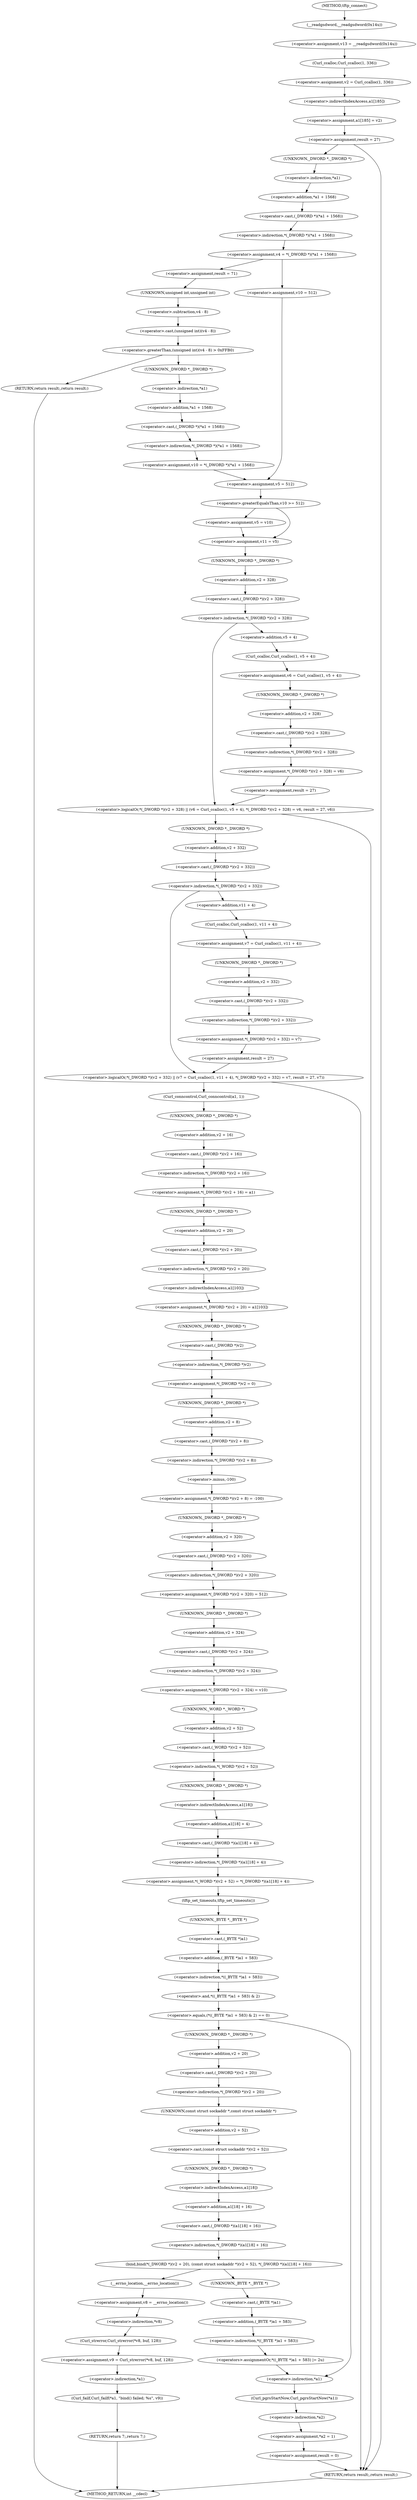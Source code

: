 digraph tftp_connect {  
"1000129" [label = "(<operator>.assignment,v13 = __readgsdword(0x14u))" ]
"1000131" [label = "(__readgsdword,__readgsdword(0x14u))" ]
"1000133" [label = "(<operator>.assignment,v2 = Curl_ccalloc(1, 336))" ]
"1000135" [label = "(Curl_ccalloc,Curl_ccalloc(1, 336))" ]
"1000138" [label = "(<operator>.assignment,a1[185] = v2)" ]
"1000139" [label = "(<operator>.indirectIndexAccess,a1[185])" ]
"1000143" [label = "(<operator>.assignment,result = 27)" ]
"1000149" [label = "(<operator>.assignment,v4 = *(_DWORD *)(*a1 + 1568))" ]
"1000151" [label = "(<operator>.indirection,*(_DWORD *)(*a1 + 1568))" ]
"1000152" [label = "(<operator>.cast,(_DWORD *)(*a1 + 1568))" ]
"1000153" [label = "(UNKNOWN,_DWORD *,_DWORD *)" ]
"1000154" [label = "(<operator>.addition,*a1 + 1568)" ]
"1000155" [label = "(<operator>.indirection,*a1)" ]
"1000161" [label = "(<operator>.assignment,result = 71)" ]
"1000165" [label = "(<operator>.greaterThan,(unsigned int)(v4 - 8) > 0xFFB0)" ]
"1000166" [label = "(<operator>.cast,(unsigned int)(v4 - 8))" ]
"1000167" [label = "(UNKNOWN,unsigned int,unsigned int)" ]
"1000168" [label = "(<operator>.subtraction,v4 - 8)" ]
"1000172" [label = "(RETURN,return result;,return result;)" ]
"1000174" [label = "(<operator>.assignment,v10 = *(_DWORD *)(*a1 + 1568))" ]
"1000176" [label = "(<operator>.indirection,*(_DWORD *)(*a1 + 1568))" ]
"1000177" [label = "(<operator>.cast,(_DWORD *)(*a1 + 1568))" ]
"1000178" [label = "(UNKNOWN,_DWORD *,_DWORD *)" ]
"1000179" [label = "(<operator>.addition,*a1 + 1568)" ]
"1000180" [label = "(<operator>.indirection,*a1)" ]
"1000185" [label = "(<operator>.assignment,v10 = 512)" ]
"1000188" [label = "(<operator>.assignment,v5 = 512)" ]
"1000192" [label = "(<operator>.greaterEqualsThan,v10 >= 512)" ]
"1000195" [label = "(<operator>.assignment,v5 = v10)" ]
"1000198" [label = "(<operator>.assignment,v11 = v5)" ]
"1000202" [label = "(<operator>.logicalOr,*(_DWORD *)(v2 + 328) || (v6 = Curl_ccalloc(1, v5 + 4), *(_DWORD *)(v2 + 328) = v6, result = 27, v6))" ]
"1000203" [label = "(<operator>.indirection,*(_DWORD *)(v2 + 328))" ]
"1000204" [label = "(<operator>.cast,(_DWORD *)(v2 + 328))" ]
"1000205" [label = "(UNKNOWN,_DWORD *,_DWORD *)" ]
"1000206" [label = "(<operator>.addition,v2 + 328)" ]
"1000210" [label = "(<operator>.assignment,v6 = Curl_ccalloc(1, v5 + 4))" ]
"1000212" [label = "(Curl_ccalloc,Curl_ccalloc(1, v5 + 4))" ]
"1000214" [label = "(<operator>.addition,v5 + 4)" ]
"1000218" [label = "(<operator>.assignment,*(_DWORD *)(v2 + 328) = v6)" ]
"1000219" [label = "(<operator>.indirection,*(_DWORD *)(v2 + 328))" ]
"1000220" [label = "(<operator>.cast,(_DWORD *)(v2 + 328))" ]
"1000221" [label = "(UNKNOWN,_DWORD *,_DWORD *)" ]
"1000222" [label = "(<operator>.addition,v2 + 328)" ]
"1000227" [label = "(<operator>.assignment,result = 27)" ]
"1000233" [label = "(<operator>.logicalOr,*(_DWORD *)(v2 + 332) || (v7 = Curl_ccalloc(1, v11 + 4), *(_DWORD *)(v2 + 332) = v7, result = 27, v7))" ]
"1000234" [label = "(<operator>.indirection,*(_DWORD *)(v2 + 332))" ]
"1000235" [label = "(<operator>.cast,(_DWORD *)(v2 + 332))" ]
"1000236" [label = "(UNKNOWN,_DWORD *,_DWORD *)" ]
"1000237" [label = "(<operator>.addition,v2 + 332)" ]
"1000241" [label = "(<operator>.assignment,v7 = Curl_ccalloc(1, v11 + 4))" ]
"1000243" [label = "(Curl_ccalloc,Curl_ccalloc(1, v11 + 4))" ]
"1000245" [label = "(<operator>.addition,v11 + 4)" ]
"1000249" [label = "(<operator>.assignment,*(_DWORD *)(v2 + 332) = v7)" ]
"1000250" [label = "(<operator>.indirection,*(_DWORD *)(v2 + 332))" ]
"1000251" [label = "(<operator>.cast,(_DWORD *)(v2 + 332))" ]
"1000252" [label = "(UNKNOWN,_DWORD *,_DWORD *)" ]
"1000253" [label = "(<operator>.addition,v2 + 332)" ]
"1000258" [label = "(<operator>.assignment,result = 27)" ]
"1000263" [label = "(Curl_conncontrol,Curl_conncontrol(a1, 1))" ]
"1000266" [label = "(<operator>.assignment,*(_DWORD *)(v2 + 16) = a1)" ]
"1000267" [label = "(<operator>.indirection,*(_DWORD *)(v2 + 16))" ]
"1000268" [label = "(<operator>.cast,(_DWORD *)(v2 + 16))" ]
"1000269" [label = "(UNKNOWN,_DWORD *,_DWORD *)" ]
"1000270" [label = "(<operator>.addition,v2 + 16)" ]
"1000274" [label = "(<operator>.assignment,*(_DWORD *)(v2 + 20) = a1[103])" ]
"1000275" [label = "(<operator>.indirection,*(_DWORD *)(v2 + 20))" ]
"1000276" [label = "(<operator>.cast,(_DWORD *)(v2 + 20))" ]
"1000277" [label = "(UNKNOWN,_DWORD *,_DWORD *)" ]
"1000278" [label = "(<operator>.addition,v2 + 20)" ]
"1000281" [label = "(<operator>.indirectIndexAccess,a1[103])" ]
"1000284" [label = "(<operator>.assignment,*(_DWORD *)v2 = 0)" ]
"1000285" [label = "(<operator>.indirection,*(_DWORD *)v2)" ]
"1000286" [label = "(<operator>.cast,(_DWORD *)v2)" ]
"1000287" [label = "(UNKNOWN,_DWORD *,_DWORD *)" ]
"1000290" [label = "(<operator>.assignment,*(_DWORD *)(v2 + 8) = -100)" ]
"1000291" [label = "(<operator>.indirection,*(_DWORD *)(v2 + 8))" ]
"1000292" [label = "(<operator>.cast,(_DWORD *)(v2 + 8))" ]
"1000293" [label = "(UNKNOWN,_DWORD *,_DWORD *)" ]
"1000294" [label = "(<operator>.addition,v2 + 8)" ]
"1000297" [label = "(<operator>.minus,-100)" ]
"1000299" [label = "(<operator>.assignment,*(_DWORD *)(v2 + 320) = 512)" ]
"1000300" [label = "(<operator>.indirection,*(_DWORD *)(v2 + 320))" ]
"1000301" [label = "(<operator>.cast,(_DWORD *)(v2 + 320))" ]
"1000302" [label = "(UNKNOWN,_DWORD *,_DWORD *)" ]
"1000303" [label = "(<operator>.addition,v2 + 320)" ]
"1000307" [label = "(<operator>.assignment,*(_DWORD *)(v2 + 324) = v10)" ]
"1000308" [label = "(<operator>.indirection,*(_DWORD *)(v2 + 324))" ]
"1000309" [label = "(<operator>.cast,(_DWORD *)(v2 + 324))" ]
"1000310" [label = "(UNKNOWN,_DWORD *,_DWORD *)" ]
"1000311" [label = "(<operator>.addition,v2 + 324)" ]
"1000315" [label = "(<operator>.assignment,*(_WORD *)(v2 + 52) = *(_DWORD *)(a1[18] + 4))" ]
"1000316" [label = "(<operator>.indirection,*(_WORD *)(v2 + 52))" ]
"1000317" [label = "(<operator>.cast,(_WORD *)(v2 + 52))" ]
"1000318" [label = "(UNKNOWN,_WORD *,_WORD *)" ]
"1000319" [label = "(<operator>.addition,v2 + 52)" ]
"1000322" [label = "(<operator>.indirection,*(_DWORD *)(a1[18] + 4))" ]
"1000323" [label = "(<operator>.cast,(_DWORD *)(a1[18] + 4))" ]
"1000324" [label = "(UNKNOWN,_DWORD *,_DWORD *)" ]
"1000325" [label = "(<operator>.addition,a1[18] + 4)" ]
"1000326" [label = "(<operator>.indirectIndexAccess,a1[18])" ]
"1000330" [label = "(tftp_set_timeouts,tftp_set_timeouts())" ]
"1000332" [label = "(<operator>.equals,(*((_BYTE *)a1 + 583) & 2) == 0)" ]
"1000333" [label = "(<operator>.and,*((_BYTE *)a1 + 583) & 2)" ]
"1000334" [label = "(<operator>.indirection,*((_BYTE *)a1 + 583))" ]
"1000335" [label = "(<operator>.addition,(_BYTE *)a1 + 583)" ]
"1000336" [label = "(<operator>.cast,(_BYTE *)a1)" ]
"1000337" [label = "(UNKNOWN,_BYTE *,_BYTE *)" ]
"1000344" [label = "(bind,bind(*(_DWORD *)(v2 + 20), (const struct sockaddr *)(v2 + 52), *(_DWORD *)(a1[18] + 16)))" ]
"1000345" [label = "(<operator>.indirection,*(_DWORD *)(v2 + 20))" ]
"1000346" [label = "(<operator>.cast,(_DWORD *)(v2 + 20))" ]
"1000347" [label = "(UNKNOWN,_DWORD *,_DWORD *)" ]
"1000348" [label = "(<operator>.addition,v2 + 20)" ]
"1000351" [label = "(<operator>.cast,(const struct sockaddr *)(v2 + 52))" ]
"1000352" [label = "(UNKNOWN,const struct sockaddr *,const struct sockaddr *)" ]
"1000353" [label = "(<operator>.addition,v2 + 52)" ]
"1000356" [label = "(<operator>.indirection,*(_DWORD *)(a1[18] + 16))" ]
"1000357" [label = "(<operator>.cast,(_DWORD *)(a1[18] + 16))" ]
"1000358" [label = "(UNKNOWN,_DWORD *,_DWORD *)" ]
"1000359" [label = "(<operator>.addition,a1[18] + 16)" ]
"1000360" [label = "(<operator>.indirectIndexAccess,a1[18])" ]
"1000365" [label = "(<operator>.assignment,v8 = __errno_location())" ]
"1000367" [label = "(__errno_location,__errno_location())" ]
"1000368" [label = "(<operator>.assignment,v9 = Curl_strerror(*v8, buf, 128))" ]
"1000370" [label = "(Curl_strerror,Curl_strerror(*v8, buf, 128))" ]
"1000371" [label = "(<operator>.indirection,*v8)" ]
"1000375" [label = "(Curl_failf,Curl_failf(*a1, \"bind() failed; %s\", v9))" ]
"1000376" [label = "(<operator>.indirection,*a1)" ]
"1000380" [label = "(RETURN,return 7;,return 7;)" ]
"1000382" [label = "(<operators>.assignmentOr,*((_BYTE *)a1 + 583) |= 2u)" ]
"1000383" [label = "(<operator>.indirection,*((_BYTE *)a1 + 583))" ]
"1000384" [label = "(<operator>.addition,(_BYTE *)a1 + 583)" ]
"1000385" [label = "(<operator>.cast,(_BYTE *)a1)" ]
"1000386" [label = "(UNKNOWN,_BYTE *,_BYTE *)" ]
"1000390" [label = "(Curl_pgrsStartNow,Curl_pgrsStartNow(*a1))" ]
"1000391" [label = "(<operator>.indirection,*a1)" ]
"1000393" [label = "(<operator>.assignment,*a2 = 1)" ]
"1000394" [label = "(<operator>.indirection,*a2)" ]
"1000397" [label = "(<operator>.assignment,result = 0)" ]
"1000400" [label = "(RETURN,return result;,return result;)" ]
"1000113" [label = "(METHOD,tftp_connect)" ]
"1000402" [label = "(METHOD_RETURN,int __cdecl)" ]
  "1000129" -> "1000135" 
  "1000131" -> "1000129" 
  "1000133" -> "1000139" 
  "1000135" -> "1000133" 
  "1000138" -> "1000143" 
  "1000139" -> "1000138" 
  "1000143" -> "1000153" 
  "1000143" -> "1000400" 
  "1000149" -> "1000161" 
  "1000149" -> "1000185" 
  "1000151" -> "1000149" 
  "1000152" -> "1000151" 
  "1000153" -> "1000155" 
  "1000154" -> "1000152" 
  "1000155" -> "1000154" 
  "1000161" -> "1000167" 
  "1000165" -> "1000172" 
  "1000165" -> "1000178" 
  "1000166" -> "1000165" 
  "1000167" -> "1000168" 
  "1000168" -> "1000166" 
  "1000172" -> "1000402" 
  "1000174" -> "1000188" 
  "1000176" -> "1000174" 
  "1000177" -> "1000176" 
  "1000178" -> "1000180" 
  "1000179" -> "1000177" 
  "1000180" -> "1000179" 
  "1000185" -> "1000188" 
  "1000188" -> "1000192" 
  "1000192" -> "1000195" 
  "1000192" -> "1000198" 
  "1000195" -> "1000198" 
  "1000198" -> "1000205" 
  "1000202" -> "1000236" 
  "1000202" -> "1000400" 
  "1000203" -> "1000202" 
  "1000203" -> "1000214" 
  "1000204" -> "1000203" 
  "1000205" -> "1000206" 
  "1000206" -> "1000204" 
  "1000210" -> "1000221" 
  "1000212" -> "1000210" 
  "1000214" -> "1000212" 
  "1000218" -> "1000227" 
  "1000219" -> "1000218" 
  "1000220" -> "1000219" 
  "1000221" -> "1000222" 
  "1000222" -> "1000220" 
  "1000227" -> "1000202" 
  "1000233" -> "1000263" 
  "1000233" -> "1000400" 
  "1000234" -> "1000233" 
  "1000234" -> "1000245" 
  "1000235" -> "1000234" 
  "1000236" -> "1000237" 
  "1000237" -> "1000235" 
  "1000241" -> "1000252" 
  "1000243" -> "1000241" 
  "1000245" -> "1000243" 
  "1000249" -> "1000258" 
  "1000250" -> "1000249" 
  "1000251" -> "1000250" 
  "1000252" -> "1000253" 
  "1000253" -> "1000251" 
  "1000258" -> "1000233" 
  "1000263" -> "1000269" 
  "1000266" -> "1000277" 
  "1000267" -> "1000266" 
  "1000268" -> "1000267" 
  "1000269" -> "1000270" 
  "1000270" -> "1000268" 
  "1000274" -> "1000287" 
  "1000275" -> "1000281" 
  "1000276" -> "1000275" 
  "1000277" -> "1000278" 
  "1000278" -> "1000276" 
  "1000281" -> "1000274" 
  "1000284" -> "1000293" 
  "1000285" -> "1000284" 
  "1000286" -> "1000285" 
  "1000287" -> "1000286" 
  "1000290" -> "1000302" 
  "1000291" -> "1000297" 
  "1000292" -> "1000291" 
  "1000293" -> "1000294" 
  "1000294" -> "1000292" 
  "1000297" -> "1000290" 
  "1000299" -> "1000310" 
  "1000300" -> "1000299" 
  "1000301" -> "1000300" 
  "1000302" -> "1000303" 
  "1000303" -> "1000301" 
  "1000307" -> "1000318" 
  "1000308" -> "1000307" 
  "1000309" -> "1000308" 
  "1000310" -> "1000311" 
  "1000311" -> "1000309" 
  "1000315" -> "1000330" 
  "1000316" -> "1000324" 
  "1000317" -> "1000316" 
  "1000318" -> "1000319" 
  "1000319" -> "1000317" 
  "1000322" -> "1000315" 
  "1000323" -> "1000322" 
  "1000324" -> "1000326" 
  "1000325" -> "1000323" 
  "1000326" -> "1000325" 
  "1000330" -> "1000337" 
  "1000332" -> "1000347" 
  "1000332" -> "1000391" 
  "1000333" -> "1000332" 
  "1000334" -> "1000333" 
  "1000335" -> "1000334" 
  "1000336" -> "1000335" 
  "1000337" -> "1000336" 
  "1000344" -> "1000386" 
  "1000344" -> "1000367" 
  "1000345" -> "1000352" 
  "1000346" -> "1000345" 
  "1000347" -> "1000348" 
  "1000348" -> "1000346" 
  "1000351" -> "1000358" 
  "1000352" -> "1000353" 
  "1000353" -> "1000351" 
  "1000356" -> "1000344" 
  "1000357" -> "1000356" 
  "1000358" -> "1000360" 
  "1000359" -> "1000357" 
  "1000360" -> "1000359" 
  "1000365" -> "1000371" 
  "1000367" -> "1000365" 
  "1000368" -> "1000376" 
  "1000370" -> "1000368" 
  "1000371" -> "1000370" 
  "1000375" -> "1000380" 
  "1000376" -> "1000375" 
  "1000380" -> "1000402" 
  "1000382" -> "1000391" 
  "1000383" -> "1000382" 
  "1000384" -> "1000383" 
  "1000385" -> "1000384" 
  "1000386" -> "1000385" 
  "1000390" -> "1000394" 
  "1000391" -> "1000390" 
  "1000393" -> "1000397" 
  "1000394" -> "1000393" 
  "1000397" -> "1000400" 
  "1000400" -> "1000402" 
  "1000113" -> "1000131" 
}

